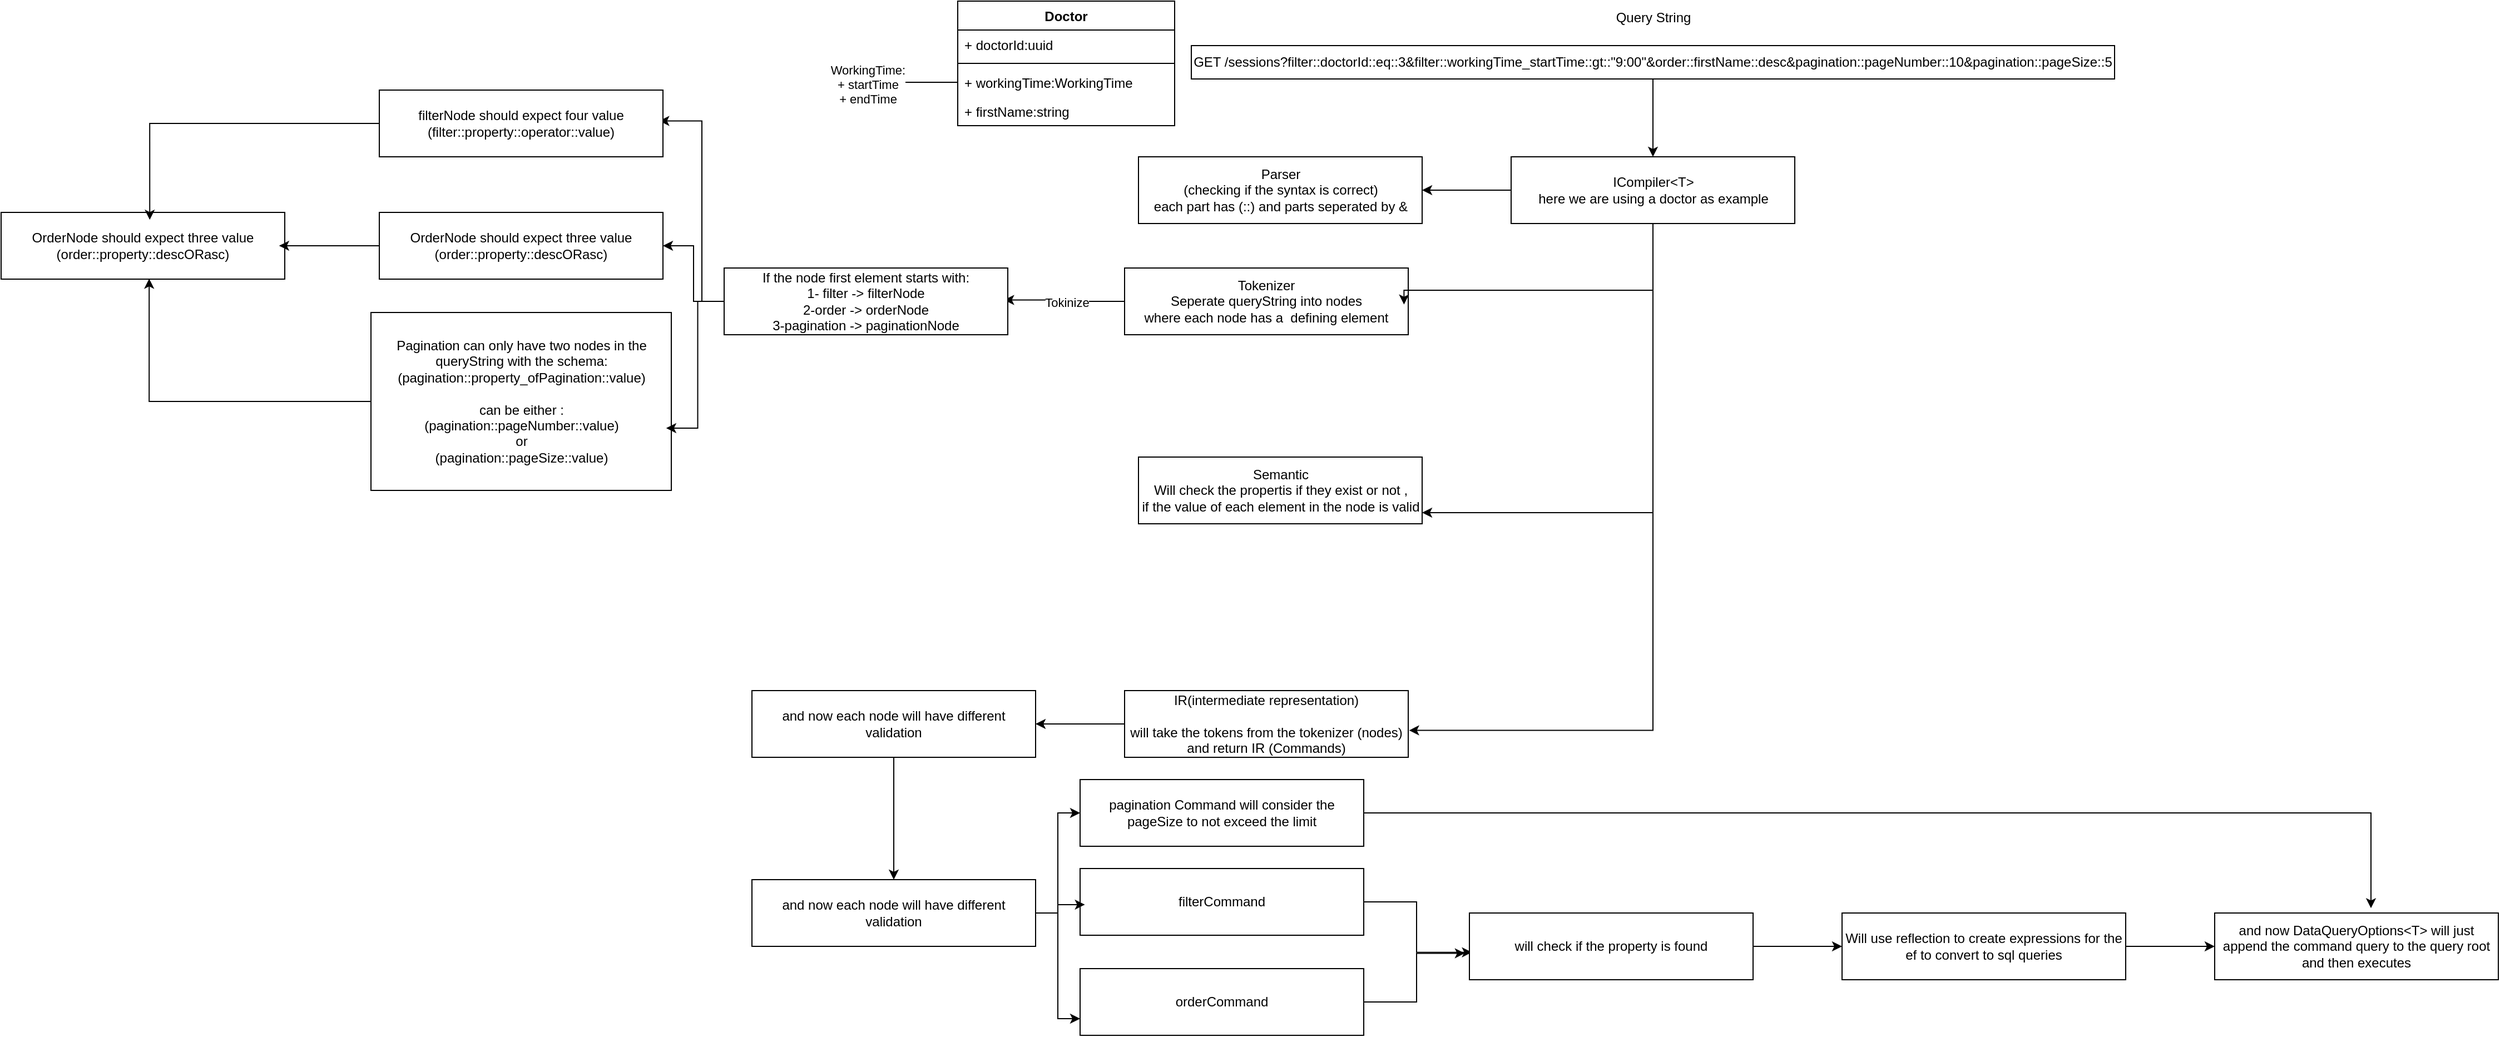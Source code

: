 <mxfile version="28.1.2">
  <diagram name="Page-1" id="0nGK6oB3CFvSjH_BTdJx">
    <mxGraphModel dx="2651" dy="481" grid="1" gridSize="10" guides="1" tooltips="1" connect="1" arrows="1" fold="1" page="1" pageScale="1" pageWidth="850" pageHeight="1100" math="0" shadow="0">
      <root>
        <mxCell id="0" />
        <mxCell id="1" parent="0" />
        <mxCell id="wONwnX8xnfEjbuY0eT6S-3" style="edgeStyle=orthogonalEdgeStyle;rounded=0;orthogonalLoop=1;jettySize=auto;html=1;" edge="1" parent="1" source="wONwnX8xnfEjbuY0eT6S-1">
          <mxGeometry relative="1" as="geometry">
            <mxPoint x="5" y="350" as="targetPoint" />
          </mxGeometry>
        </mxCell>
        <mxCell id="wONwnX8xnfEjbuY0eT6S-1" value="&lt;div&gt;GET /sessions?filter::doctorId::eq::3&amp;amp;filter::workingTime_startTime::gt::&quot;9:00&quot;&amp;amp;order::firstName::desc&amp;amp;pagination::pageNumber::10&amp;amp;pagination::pageSize::5&lt;/div&gt;" style="rounded=0;whiteSpace=wrap;html=1;" vertex="1" parent="1">
          <mxGeometry x="-410" y="250" width="830" height="30" as="geometry" />
        </mxCell>
        <mxCell id="wONwnX8xnfEjbuY0eT6S-2" value="Query String" style="text;html=1;align=center;verticalAlign=middle;resizable=0;points=[];autosize=1;strokeColor=none;fillColor=none;" vertex="1" parent="1">
          <mxGeometry x="-40" y="210" width="90" height="30" as="geometry" />
        </mxCell>
        <mxCell id="wONwnX8xnfEjbuY0eT6S-16" value="" style="edgeStyle=orthogonalEdgeStyle;rounded=0;orthogonalLoop=1;jettySize=auto;html=1;" edge="1" parent="1" source="wONwnX8xnfEjbuY0eT6S-4" target="wONwnX8xnfEjbuY0eT6S-15">
          <mxGeometry relative="1" as="geometry" />
        </mxCell>
        <mxCell id="wONwnX8xnfEjbuY0eT6S-64" style="edgeStyle=orthogonalEdgeStyle;rounded=0;orthogonalLoop=1;jettySize=auto;html=1;" edge="1" parent="1" source="wONwnX8xnfEjbuY0eT6S-4" target="wONwnX8xnfEjbuY0eT6S-65">
          <mxGeometry relative="1" as="geometry">
            <mxPoint x="-330" y="750" as="targetPoint" />
            <Array as="points">
              <mxPoint x="5" y="670" />
              <mxPoint x="-329" y="670" />
              <mxPoint x="-329" y="680" />
            </Array>
          </mxGeometry>
        </mxCell>
        <mxCell id="wONwnX8xnfEjbuY0eT6S-4" value="ICompiler&amp;lt;T&amp;gt;&lt;div&gt;here we are using a doctor as example&lt;/div&gt;" style="rounded=0;whiteSpace=wrap;html=1;" vertex="1" parent="1">
          <mxGeometry x="-122.5" y="350" width="255" height="60" as="geometry" />
        </mxCell>
        <mxCell id="wONwnX8xnfEjbuY0eT6S-45" value="" style="edgeStyle=orthogonalEdgeStyle;rounded=0;orthogonalLoop=1;jettySize=auto;html=1;" edge="1" parent="1" source="wONwnX8xnfEjbuY0eT6S-42" target="wONwnX8xnfEjbuY0eT6S-44">
          <mxGeometry relative="1" as="geometry" />
        </mxCell>
        <mxCell id="wONwnX8xnfEjbuY0eT6S-42" value="IR(intermediate representation)&lt;br&gt;&lt;br&gt;will take the tokens from the tokenizer (nodes)&lt;div&gt;and return IR (Commands)&lt;/div&gt;" style="rounded=0;whiteSpace=wrap;html=1;" vertex="1" parent="1">
          <mxGeometry x="-470" y="830" width="255" height="60" as="geometry" />
        </mxCell>
        <mxCell id="wONwnX8xnfEjbuY0eT6S-6" value="Doctor" style="swimlane;fontStyle=1;align=center;verticalAlign=top;childLayout=stackLayout;horizontal=1;startSize=26;horizontalStack=0;resizeParent=1;resizeParentMax=0;resizeLast=0;collapsible=1;marginBottom=0;whiteSpace=wrap;html=1;" vertex="1" parent="1">
          <mxGeometry x="-620" y="210" width="195" height="112" as="geometry" />
        </mxCell>
        <mxCell id="wONwnX8xnfEjbuY0eT6S-7" value="+ doctorId:uuid" style="text;strokeColor=none;fillColor=none;align=left;verticalAlign=top;spacingLeft=4;spacingRight=4;overflow=hidden;rotatable=0;points=[[0,0.5],[1,0.5]];portConstraint=eastwest;whiteSpace=wrap;html=1;" vertex="1" parent="wONwnX8xnfEjbuY0eT6S-6">
          <mxGeometry y="26" width="195" height="26" as="geometry" />
        </mxCell>
        <mxCell id="wONwnX8xnfEjbuY0eT6S-8" value="" style="line;strokeWidth=1;fillColor=none;align=left;verticalAlign=middle;spacingTop=-1;spacingLeft=3;spacingRight=3;rotatable=0;labelPosition=right;points=[];portConstraint=eastwest;strokeColor=inherit;" vertex="1" parent="wONwnX8xnfEjbuY0eT6S-6">
          <mxGeometry y="52" width="195" height="8" as="geometry" />
        </mxCell>
        <mxCell id="wONwnX8xnfEjbuY0eT6S-12" style="edgeStyle=orthogonalEdgeStyle;rounded=0;orthogonalLoop=1;jettySize=auto;html=1;" edge="1" parent="wONwnX8xnfEjbuY0eT6S-6" source="wONwnX8xnfEjbuY0eT6S-9">
          <mxGeometry relative="1" as="geometry">
            <mxPoint x="-80" y="73" as="targetPoint" />
          </mxGeometry>
        </mxCell>
        <mxCell id="wONwnX8xnfEjbuY0eT6S-13" value="WorkingTime:&lt;br&gt;+ startTime&lt;div&gt;&lt;span style=&quot;background-color: light-dark(#ffffff, var(--ge-dark-color, #121212)); color: light-dark(rgb(0, 0, 0), rgb(255, 255, 255));&quot;&gt;+ endTime&lt;/span&gt;&lt;/div&gt;" style="edgeLabel;html=1;align=center;verticalAlign=middle;resizable=0;points=[];" vertex="1" connectable="0" parent="wONwnX8xnfEjbuY0eT6S-12">
          <mxGeometry x="1" y="2" relative="1" as="geometry">
            <mxPoint x="-1" as="offset" />
          </mxGeometry>
        </mxCell>
        <mxCell id="wONwnX8xnfEjbuY0eT6S-9" value="+ workingTime:WorkingTime" style="text;strokeColor=none;fillColor=none;align=left;verticalAlign=top;spacingLeft=4;spacingRight=4;overflow=hidden;rotatable=0;points=[[0,0.5],[1,0.5]];portConstraint=eastwest;whiteSpace=wrap;html=1;" vertex="1" parent="wONwnX8xnfEjbuY0eT6S-6">
          <mxGeometry y="60" width="195" height="26" as="geometry" />
        </mxCell>
        <mxCell id="wONwnX8xnfEjbuY0eT6S-11" value="+ firstName:string" style="text;strokeColor=none;fillColor=none;align=left;verticalAlign=top;spacingLeft=4;spacingRight=4;overflow=hidden;rotatable=0;points=[[0,0.5],[1,0.5]];portConstraint=eastwest;whiteSpace=wrap;html=1;" vertex="1" parent="wONwnX8xnfEjbuY0eT6S-6">
          <mxGeometry y="86" width="195" height="26" as="geometry" />
        </mxCell>
        <mxCell id="wONwnX8xnfEjbuY0eT6S-15" value="Parser&lt;div&gt;(checking if the syntax is correct)&lt;/div&gt;&lt;div&gt;each part has (::) and parts seperated by &amp;amp;&lt;/div&gt;" style="rounded=0;whiteSpace=wrap;html=1;" vertex="1" parent="1">
          <mxGeometry x="-457.5" y="350" width="255" height="60" as="geometry" />
        </mxCell>
        <mxCell id="wONwnX8xnfEjbuY0eT6S-20" style="edgeStyle=orthogonalEdgeStyle;rounded=0;orthogonalLoop=1;jettySize=auto;html=1;entryX=0.987;entryY=0.479;entryDx=0;entryDy=0;entryPerimeter=0;" edge="1" parent="1" source="wONwnX8xnfEjbuY0eT6S-18" target="wONwnX8xnfEjbuY0eT6S-22">
          <mxGeometry relative="1" as="geometry">
            <mxPoint x="-570.0" y="480" as="targetPoint" />
          </mxGeometry>
        </mxCell>
        <mxCell id="wONwnX8xnfEjbuY0eT6S-33" value="Tokinize" style="edgeLabel;html=1;align=center;verticalAlign=middle;resizable=0;points=[];" vertex="1" connectable="0" parent="wONwnX8xnfEjbuY0eT6S-20">
          <mxGeometry x="-0.042" y="1" relative="1" as="geometry">
            <mxPoint x="1" y="1" as="offset" />
          </mxGeometry>
        </mxCell>
        <mxCell id="wONwnX8xnfEjbuY0eT6S-18" value="Tokenizer&lt;div&gt;Seperate queryString into nodes&lt;/div&gt;&lt;div&gt;where each node has a&amp;nbsp; defining element&lt;/div&gt;" style="rounded=0;whiteSpace=wrap;html=1;" vertex="1" parent="1">
          <mxGeometry x="-470" y="450" width="255" height="60" as="geometry" />
        </mxCell>
        <mxCell id="wONwnX8xnfEjbuY0eT6S-65" value="Semantic&lt;div&gt;Will check the propertis if they exist or not ,&lt;/div&gt;&lt;div&gt;if the value of each element in the node is valid&lt;/div&gt;" style="rounded=0;whiteSpace=wrap;html=1;" vertex="1" parent="1">
          <mxGeometry x="-457.5" y="620" width="255" height="60" as="geometry" />
        </mxCell>
        <mxCell id="wONwnX8xnfEjbuY0eT6S-30" style="edgeStyle=orthogonalEdgeStyle;rounded=0;orthogonalLoop=1;jettySize=auto;html=1;entryX=0.987;entryY=0.462;entryDx=0;entryDy=0;entryPerimeter=0;" edge="1" parent="1" source="wONwnX8xnfEjbuY0eT6S-22" target="wONwnX8xnfEjbuY0eT6S-26">
          <mxGeometry relative="1" as="geometry">
            <mxPoint x="-850" y="300" as="targetPoint" />
            <Array as="points">
              <mxPoint x="-850" y="480" />
              <mxPoint x="-850" y="318" />
            </Array>
          </mxGeometry>
        </mxCell>
        <mxCell id="wONwnX8xnfEjbuY0eT6S-31" style="edgeStyle=orthogonalEdgeStyle;rounded=0;orthogonalLoop=1;jettySize=auto;html=1;entryX=1;entryY=0.5;entryDx=0;entryDy=0;" edge="1" parent="1" source="wONwnX8xnfEjbuY0eT6S-22" target="wONwnX8xnfEjbuY0eT6S-27">
          <mxGeometry relative="1" as="geometry" />
        </mxCell>
        <mxCell id="wONwnX8xnfEjbuY0eT6S-22" value="If the node first element starts with:&lt;br&gt;1- filter -&amp;gt; filterNode&lt;div&gt;2-order -&amp;gt; orderNode&lt;/div&gt;&lt;div&gt;3-pagination -&amp;gt; paginationNode&lt;/div&gt;" style="rounded=0;whiteSpace=wrap;html=1;" vertex="1" parent="1">
          <mxGeometry x="-830" y="450" width="255" height="60" as="geometry" />
        </mxCell>
        <mxCell id="wONwnX8xnfEjbuY0eT6S-26" value="filterNode should expect four value&lt;div&gt;(filter::property::operator::value)&lt;/div&gt;" style="rounded=0;whiteSpace=wrap;html=1;" vertex="1" parent="1">
          <mxGeometry x="-1140" y="290" width="255" height="60" as="geometry" />
        </mxCell>
        <mxCell id="wONwnX8xnfEjbuY0eT6S-27" value="OrderNode should expect three value&lt;div&gt;(order::property::descORasc)&lt;/div&gt;" style="rounded=0;whiteSpace=wrap;html=1;" vertex="1" parent="1">
          <mxGeometry x="-1140" y="400" width="255" height="60" as="geometry" />
        </mxCell>
        <mxCell id="wONwnX8xnfEjbuY0eT6S-35" value="OrderNode should expect three value&lt;div&gt;(order::property::descORasc)&lt;/div&gt;" style="rounded=0;whiteSpace=wrap;html=1;" vertex="1" parent="1">
          <mxGeometry x="-1480" y="400" width="255" height="60" as="geometry" />
        </mxCell>
        <mxCell id="wONwnX8xnfEjbuY0eT6S-28" value="Pagination can only have two nodes in the queryString with the schema:&lt;br&gt;&lt;div&gt;(pagination::property_ofPagination::value)&lt;/div&gt;&lt;div&gt;&lt;br&gt;&lt;/div&gt;&lt;div&gt;can be either :&lt;br&gt;(pagination::pageNumber::value)&lt;/div&gt;&lt;div&gt;or&lt;/div&gt;&lt;div&gt;(pagination::pageSize::value)&lt;/div&gt;" style="rounded=0;whiteSpace=wrap;html=1;" vertex="1" parent="1">
          <mxGeometry x="-1147.5" y="490" width="270" height="160" as="geometry" />
        </mxCell>
        <mxCell id="wONwnX8xnfEjbuY0eT6S-19" style="edgeStyle=orthogonalEdgeStyle;rounded=0;orthogonalLoop=1;jettySize=auto;html=1;entryX=0.985;entryY=0.547;entryDx=0;entryDy=0;entryPerimeter=0;" edge="1" parent="1" source="wONwnX8xnfEjbuY0eT6S-4" target="wONwnX8xnfEjbuY0eT6S-18">
          <mxGeometry relative="1" as="geometry">
            <Array as="points">
              <mxPoint x="5" y="470" />
              <mxPoint x="-219" y="470" />
            </Array>
          </mxGeometry>
        </mxCell>
        <mxCell id="wONwnX8xnfEjbuY0eT6S-32" style="edgeStyle=orthogonalEdgeStyle;rounded=0;orthogonalLoop=1;jettySize=auto;html=1;entryX=0.983;entryY=0.65;entryDx=0;entryDy=0;entryPerimeter=0;" edge="1" parent="1" source="wONwnX8xnfEjbuY0eT6S-22" target="wONwnX8xnfEjbuY0eT6S-28">
          <mxGeometry relative="1" as="geometry" />
        </mxCell>
        <mxCell id="wONwnX8xnfEjbuY0eT6S-36" style="edgeStyle=orthogonalEdgeStyle;rounded=0;orthogonalLoop=1;jettySize=auto;html=1;entryX=0.524;entryY=0.111;entryDx=0;entryDy=0;entryPerimeter=0;" edge="1" parent="1" source="wONwnX8xnfEjbuY0eT6S-26" target="wONwnX8xnfEjbuY0eT6S-35">
          <mxGeometry relative="1" as="geometry" />
        </mxCell>
        <mxCell id="wONwnX8xnfEjbuY0eT6S-37" style="edgeStyle=orthogonalEdgeStyle;rounded=0;orthogonalLoop=1;jettySize=auto;html=1;entryX=0.98;entryY=0.5;entryDx=0;entryDy=0;entryPerimeter=0;" edge="1" parent="1" source="wONwnX8xnfEjbuY0eT6S-27" target="wONwnX8xnfEjbuY0eT6S-35">
          <mxGeometry relative="1" as="geometry" />
        </mxCell>
        <mxCell id="wONwnX8xnfEjbuY0eT6S-38" style="edgeStyle=orthogonalEdgeStyle;rounded=0;orthogonalLoop=1;jettySize=auto;html=1;entryX=0.522;entryY=0.993;entryDx=0;entryDy=0;entryPerimeter=0;" edge="1" parent="1" source="wONwnX8xnfEjbuY0eT6S-28" target="wONwnX8xnfEjbuY0eT6S-35">
          <mxGeometry relative="1" as="geometry" />
        </mxCell>
        <mxCell id="wONwnX8xnfEjbuY0eT6S-43" style="edgeStyle=orthogonalEdgeStyle;rounded=0;orthogonalLoop=1;jettySize=auto;html=1;entryX=1.003;entryY=0.596;entryDx=0;entryDy=0;entryPerimeter=0;" edge="1" parent="1" source="wONwnX8xnfEjbuY0eT6S-4" target="wONwnX8xnfEjbuY0eT6S-42">
          <mxGeometry relative="1" as="geometry">
            <Array as="points">
              <mxPoint x="5" y="866" />
            </Array>
          </mxGeometry>
        </mxCell>
        <mxCell id="wONwnX8xnfEjbuY0eT6S-46" style="edgeStyle=orthogonalEdgeStyle;rounded=0;orthogonalLoop=1;jettySize=auto;html=1;" edge="1" parent="1" source="wONwnX8xnfEjbuY0eT6S-44">
          <mxGeometry relative="1" as="geometry">
            <mxPoint x="-677.5" y="1000" as="targetPoint" />
          </mxGeometry>
        </mxCell>
        <mxCell id="wONwnX8xnfEjbuY0eT6S-44" value="and now each node will have different validation" style="rounded=0;whiteSpace=wrap;html=1;" vertex="1" parent="1">
          <mxGeometry x="-805" y="830" width="255" height="60" as="geometry" />
        </mxCell>
        <mxCell id="wONwnX8xnfEjbuY0eT6S-53" style="edgeStyle=orthogonalEdgeStyle;rounded=0;orthogonalLoop=1;jettySize=auto;html=1;entryX=0;entryY=0.5;entryDx=0;entryDy=0;" edge="1" parent="1" source="wONwnX8xnfEjbuY0eT6S-47" target="wONwnX8xnfEjbuY0eT6S-52">
          <mxGeometry relative="1" as="geometry" />
        </mxCell>
        <mxCell id="wONwnX8xnfEjbuY0eT6S-55" style="edgeStyle=orthogonalEdgeStyle;rounded=0;orthogonalLoop=1;jettySize=auto;html=1;entryX=0;entryY=0.75;entryDx=0;entryDy=0;" edge="1" parent="1" source="wONwnX8xnfEjbuY0eT6S-47" target="wONwnX8xnfEjbuY0eT6S-50">
          <mxGeometry relative="1" as="geometry" />
        </mxCell>
        <mxCell id="wONwnX8xnfEjbuY0eT6S-47" value="and now each node will have different validation" style="rounded=0;whiteSpace=wrap;html=1;" vertex="1" parent="1">
          <mxGeometry x="-805" y="1000" width="255" height="60" as="geometry" />
        </mxCell>
        <mxCell id="wONwnX8xnfEjbuY0eT6S-57" style="edgeStyle=orthogonalEdgeStyle;rounded=0;orthogonalLoop=1;jettySize=auto;html=1;entryX=-0.016;entryY=0.604;entryDx=0;entryDy=0;entryPerimeter=0;" edge="1" parent="1" source="wONwnX8xnfEjbuY0eT6S-50" target="wONwnX8xnfEjbuY0eT6S-58">
          <mxGeometry relative="1" as="geometry">
            <mxPoint x="-150" y="1110" as="targetPoint" />
          </mxGeometry>
        </mxCell>
        <mxCell id="wONwnX8xnfEjbuY0eT6S-50" value="orderCommand" style="rounded=0;whiteSpace=wrap;html=1;" vertex="1" parent="1">
          <mxGeometry x="-510" y="1080" width="255" height="60" as="geometry" />
        </mxCell>
        <mxCell id="wONwnX8xnfEjbuY0eT6S-56" style="edgeStyle=orthogonalEdgeStyle;rounded=0;orthogonalLoop=1;jettySize=auto;html=1;entryX=0.009;entryY=0.589;entryDx=0;entryDy=0;entryPerimeter=0;" edge="1" parent="1" source="wONwnX8xnfEjbuY0eT6S-51" target="wONwnX8xnfEjbuY0eT6S-58">
          <mxGeometry relative="1" as="geometry">
            <mxPoint x="-150" y="1020" as="targetPoint" />
          </mxGeometry>
        </mxCell>
        <mxCell id="wONwnX8xnfEjbuY0eT6S-51" value="filterCommand" style="rounded=0;whiteSpace=wrap;html=1;" vertex="1" parent="1">
          <mxGeometry x="-510" y="990" width="255" height="60" as="geometry" />
        </mxCell>
        <mxCell id="wONwnX8xnfEjbuY0eT6S-60" value="" style="edgeStyle=orthogonalEdgeStyle;rounded=0;orthogonalLoop=1;jettySize=auto;html=1;" edge="1" parent="1" source="wONwnX8xnfEjbuY0eT6S-58" target="wONwnX8xnfEjbuY0eT6S-59">
          <mxGeometry relative="1" as="geometry" />
        </mxCell>
        <mxCell id="wONwnX8xnfEjbuY0eT6S-58" value="will check if the property is found" style="rounded=0;whiteSpace=wrap;html=1;" vertex="1" parent="1">
          <mxGeometry x="-160" y="1030" width="255" height="60" as="geometry" />
        </mxCell>
        <mxCell id="wONwnX8xnfEjbuY0eT6S-52" value="pagination Command will consider the pageSize to not exceed the limit" style="rounded=0;whiteSpace=wrap;html=1;" vertex="1" parent="1">
          <mxGeometry x="-510" y="910" width="255" height="60" as="geometry" />
        </mxCell>
        <mxCell id="wONwnX8xnfEjbuY0eT6S-54" style="edgeStyle=orthogonalEdgeStyle;rounded=0;orthogonalLoop=1;jettySize=auto;html=1;entryX=0.017;entryY=0.541;entryDx=0;entryDy=0;entryPerimeter=0;" edge="1" parent="1" source="wONwnX8xnfEjbuY0eT6S-47" target="wONwnX8xnfEjbuY0eT6S-51">
          <mxGeometry relative="1" as="geometry" />
        </mxCell>
        <mxCell id="wONwnX8xnfEjbuY0eT6S-62" value="" style="edgeStyle=orthogonalEdgeStyle;rounded=0;orthogonalLoop=1;jettySize=auto;html=1;" edge="1" parent="1" source="wONwnX8xnfEjbuY0eT6S-59" target="wONwnX8xnfEjbuY0eT6S-61">
          <mxGeometry relative="1" as="geometry" />
        </mxCell>
        <mxCell id="wONwnX8xnfEjbuY0eT6S-59" value="Will use reflection to create expressions for the ef to convert to sql queries" style="rounded=0;whiteSpace=wrap;html=1;" vertex="1" parent="1">
          <mxGeometry x="175" y="1030" width="255" height="60" as="geometry" />
        </mxCell>
        <mxCell id="wONwnX8xnfEjbuY0eT6S-61" value="and now DataQueryOptions&amp;lt;T&amp;gt; will just append the command query to the query root and then executes" style="rounded=0;whiteSpace=wrap;html=1;" vertex="1" parent="1">
          <mxGeometry x="510" y="1030" width="255" height="60" as="geometry" />
        </mxCell>
        <mxCell id="wONwnX8xnfEjbuY0eT6S-63" style="edgeStyle=orthogonalEdgeStyle;rounded=0;orthogonalLoop=1;jettySize=auto;html=1;entryX=0.551;entryY=-0.072;entryDx=0;entryDy=0;entryPerimeter=0;" edge="1" parent="1" source="wONwnX8xnfEjbuY0eT6S-52" target="wONwnX8xnfEjbuY0eT6S-61">
          <mxGeometry relative="1" as="geometry" />
        </mxCell>
      </root>
    </mxGraphModel>
  </diagram>
</mxfile>

